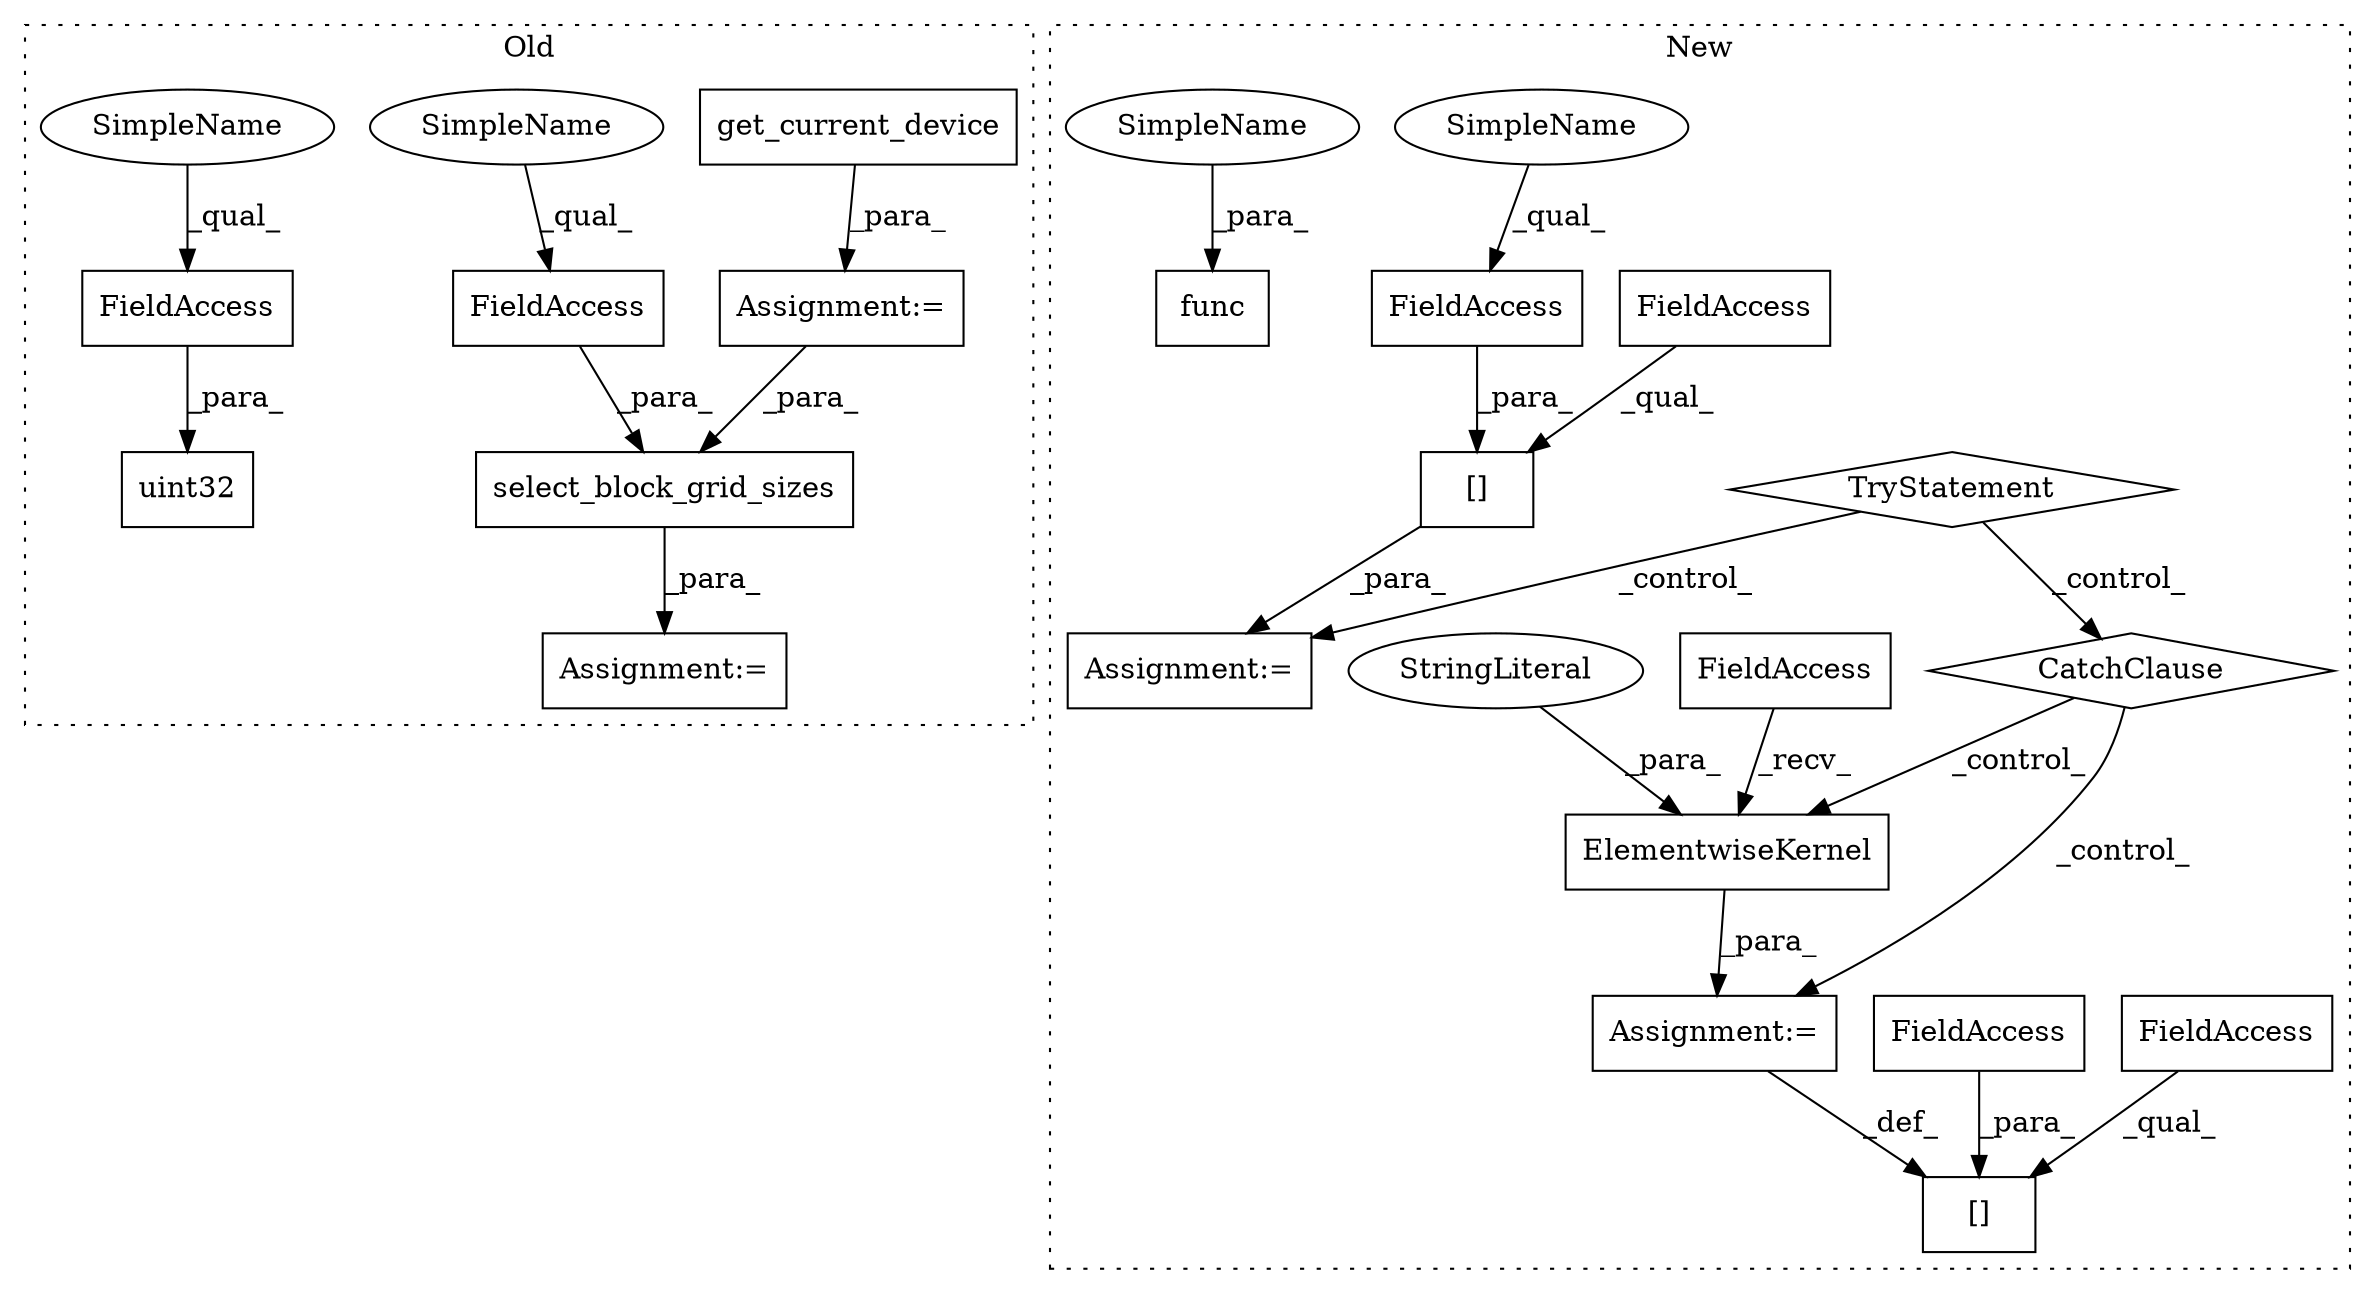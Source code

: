 digraph G {
subgraph cluster0 {
1 [label="get_current_device" a="32" s="3326" l="20" shape="box"];
3 [label="select_block_grid_sizes" a="32" s="3425,3486" l="24,1" shape="box"];
4 [label="FieldAccess" a="22" s="3453" l="11" shape="box"];
5 [label="Assignment:=" a="7" s="3320" l="1" shape="box"];
6 [label="Assignment:=" a="7" s="3418" l="2" shape="box"];
7 [label="FieldAccess" a="22" s="3754" l="10" shape="box"];
11 [label="uint32" a="32" s="3747,3764" l="7,1" shape="box"];
22 [label="SimpleName" a="42" s="3453" l="5" shape="ellipse"];
23 [label="SimpleName" a="42" s="3754" l="5" shape="ellipse"];
label = "Old";
style="dotted";
}
subgraph cluster1 {
2 [label="func" a="32" s="1940,1956" l="5,1" shape="box"];
8 [label="FieldAccess" a="22" s="1668" l="11" shape="box"];
9 [label="[]" a="2" s="1657,1679" l="11,1" shape="box"];
10 [label="FieldAccess" a="22" s="1657" l="10" shape="box"];
12 [label="Assignment:=" a="7" s="1656" l="1" shape="box"];
13 [label="TryStatement" a="54" s="1640" l="4" shape="diamond"];
14 [label="ElementwiseKernel" a="32" s="1754,1846" l="18,1" shape="box"];
15 [label="[]" a="2" s="1855,1877" l="11,1" shape="box"];
16 [label="FieldAccess" a="22" s="1855" l="10" shape="box"];
17 [label="FieldAccess" a="22" s="1735" l="6" shape="box"];
18 [label="FieldAccess" a="22" s="1866" l="11" shape="box"];
19 [label="CatchClause" a="12" s="1689,1720" l="11,2" shape="diamond"];
20 [label="Assignment:=" a="7" s="1878" l="1" shape="box"];
21 [label="StringLiteral" a="45" s="1815" l="31" shape="ellipse"];
24 [label="SimpleName" a="42" s="1668" l="5" shape="ellipse"];
25 [label="SimpleName" a="42" s="1945" l="5" shape="ellipse"];
label = "New";
style="dotted";
}
1 -> 5 [label="_para_"];
3 -> 6 [label="_para_"];
4 -> 3 [label="_para_"];
5 -> 3 [label="_para_"];
7 -> 11 [label="_para_"];
8 -> 9 [label="_para_"];
9 -> 12 [label="_para_"];
10 -> 9 [label="_qual_"];
13 -> 19 [label="_control_"];
13 -> 12 [label="_control_"];
14 -> 20 [label="_para_"];
16 -> 15 [label="_qual_"];
17 -> 14 [label="_recv_"];
18 -> 15 [label="_para_"];
19 -> 14 [label="_control_"];
19 -> 20 [label="_control_"];
20 -> 15 [label="_def_"];
21 -> 14 [label="_para_"];
22 -> 4 [label="_qual_"];
23 -> 7 [label="_qual_"];
24 -> 8 [label="_qual_"];
25 -> 2 [label="_para_"];
}